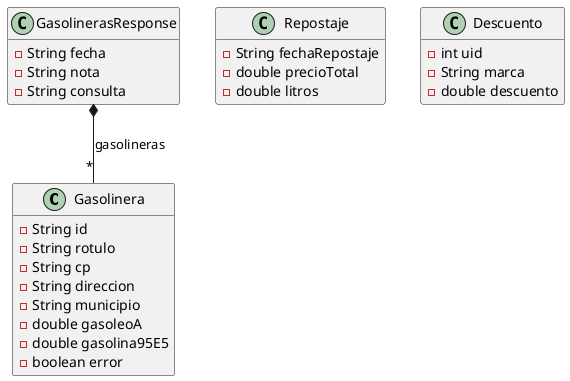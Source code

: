 @startuml

hide empty members

class Gasolinera {
    - String id
    - String rotulo
    - String cp
    - String direccion
    - String municipio
    - double gasoleoA
    - double gasolina95E5
    - boolean error
}

class GasolinerasResponse {
    - String fecha
    - String nota
    - String consulta
}

class Repostaje {
      - String fechaRepostaje
      - double precioTotal
      - double litros
}

class Descuento {
      - int uid
      - String marca
      - double descuento
}



GasolinerasResponse *-- "*" Gasolinera : gasolineras

@enduml